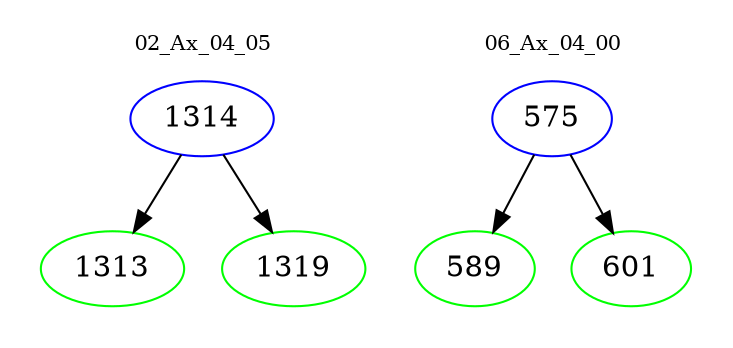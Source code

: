 digraph{
subgraph cluster_0 {
color = white
label = "02_Ax_04_05";
fontsize=10;
T0_1314 [label="1314", color="blue"]
T0_1314 -> T0_1313 [color="black"]
T0_1313 [label="1313", color="green"]
T0_1314 -> T0_1319 [color="black"]
T0_1319 [label="1319", color="green"]
}
subgraph cluster_1 {
color = white
label = "06_Ax_04_00";
fontsize=10;
T1_575 [label="575", color="blue"]
T1_575 -> T1_589 [color="black"]
T1_589 [label="589", color="green"]
T1_575 -> T1_601 [color="black"]
T1_601 [label="601", color="green"]
}
}
